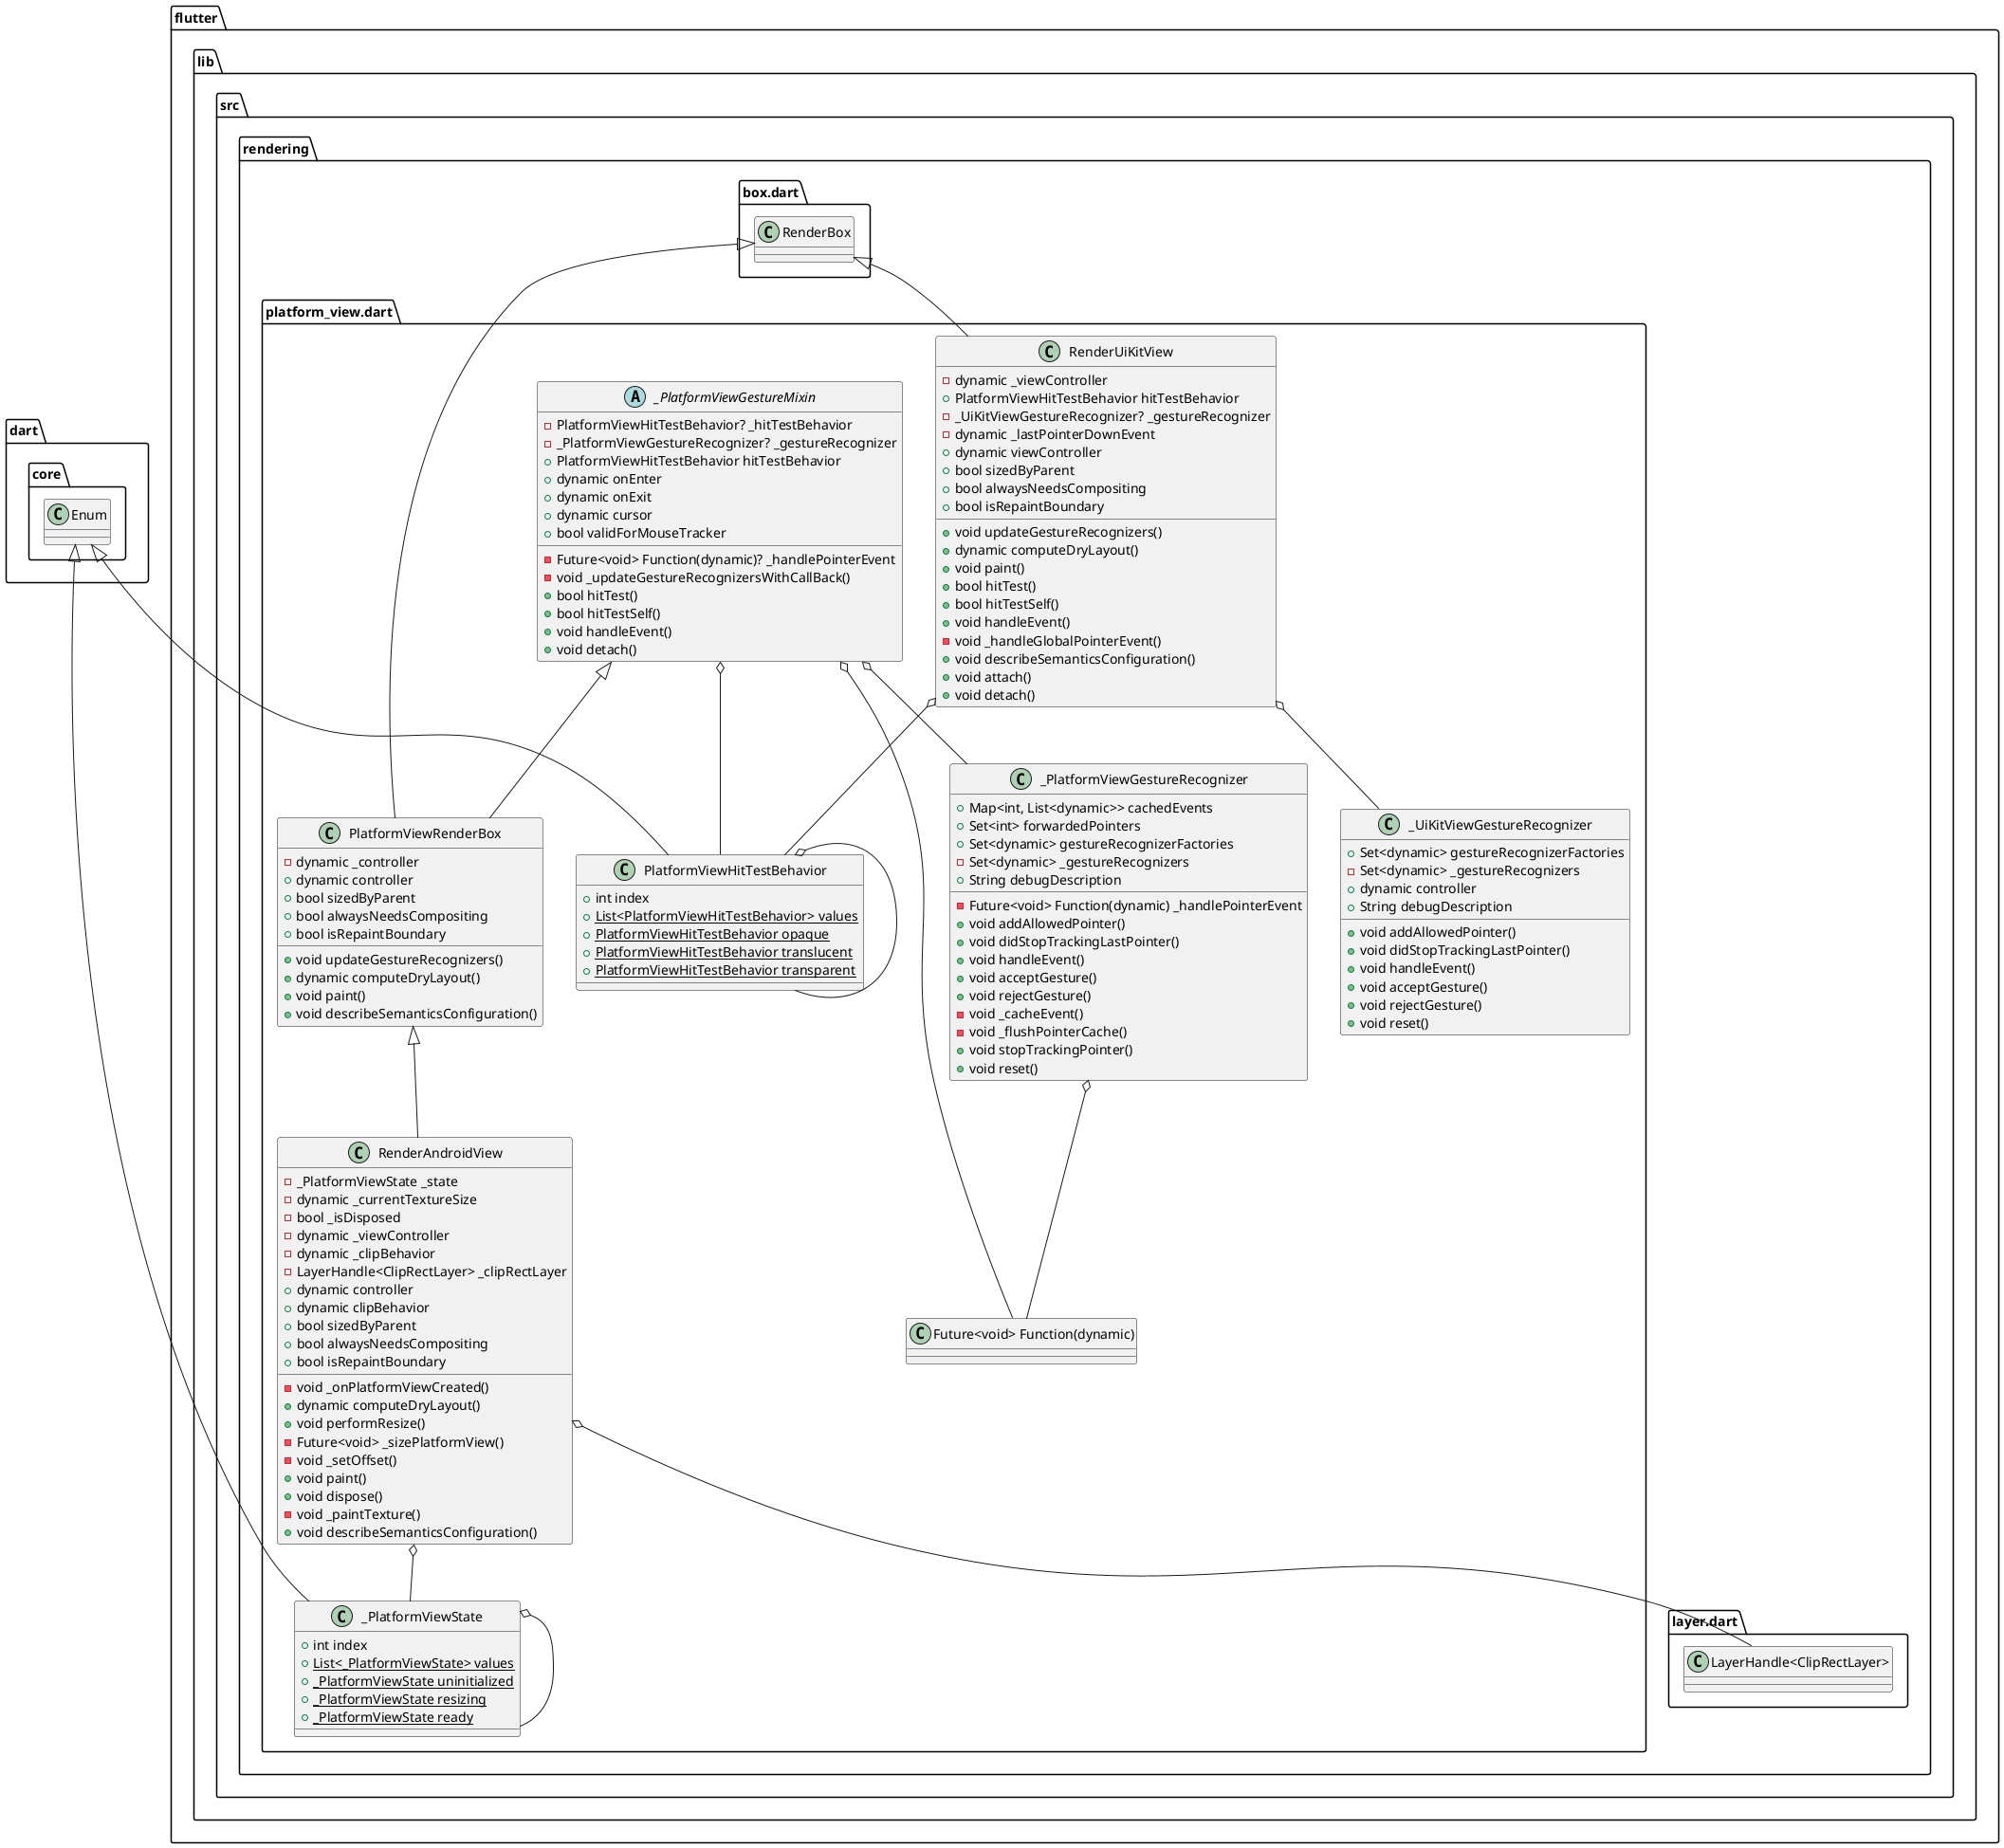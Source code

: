 @startuml
set namespaceSeparator ::

class "flutter::lib::src::rendering::platform_view.dart::RenderAndroidView" {
  -_PlatformViewState _state
  -dynamic _currentTextureSize
  -bool _isDisposed
  -dynamic _viewController
  -dynamic _clipBehavior
  -LayerHandle<ClipRectLayer> _clipRectLayer
  +dynamic controller
  +dynamic clipBehavior
  +bool sizedByParent
  +bool alwaysNeedsCompositing
  +bool isRepaintBoundary
  -void _onPlatformViewCreated()
  +dynamic computeDryLayout()
  +void performResize()
  -Future<void> _sizePlatformView()
  -void _setOffset()
  +void paint()
  +void dispose()
  -void _paintTexture()
  +void describeSemanticsConfiguration()
}

"flutter::lib::src::rendering::platform_view.dart::RenderAndroidView" o-- "flutter::lib::src::rendering::platform_view.dart::_PlatformViewState"
"flutter::lib::src::rendering::platform_view.dart::RenderAndroidView" o-- "flutter::lib::src::rendering::layer.dart::LayerHandle<ClipRectLayer>"
"flutter::lib::src::rendering::platform_view.dart::PlatformViewRenderBox" <|-- "flutter::lib::src::rendering::platform_view.dart::RenderAndroidView"

class "flutter::lib::src::rendering::platform_view.dart::RenderUiKitView" {
  -dynamic _viewController
  +PlatformViewHitTestBehavior hitTestBehavior
  -_UiKitViewGestureRecognizer? _gestureRecognizer
  -dynamic _lastPointerDownEvent
  +dynamic viewController
  +bool sizedByParent
  +bool alwaysNeedsCompositing
  +bool isRepaintBoundary
  +void updateGestureRecognizers()
  +dynamic computeDryLayout()
  +void paint()
  +bool hitTest()
  +bool hitTestSelf()
  +void handleEvent()
  -void _handleGlobalPointerEvent()
  +void describeSemanticsConfiguration()
  +void attach()
  +void detach()
}

"flutter::lib::src::rendering::platform_view.dart::RenderUiKitView" o-- "flutter::lib::src::rendering::platform_view.dart::PlatformViewHitTestBehavior"
"flutter::lib::src::rendering::platform_view.dart::RenderUiKitView" o-- "flutter::lib::src::rendering::platform_view.dart::_UiKitViewGestureRecognizer"
"flutter::lib::src::rendering::box.dart::RenderBox" <|-- "flutter::lib::src::rendering::platform_view.dart::RenderUiKitView"

class "flutter::lib::src::rendering::platform_view.dart::_UiKitViewGestureRecognizer" {
  +Set<dynamic> gestureRecognizerFactories
  -Set<dynamic> _gestureRecognizers
  +dynamic controller
  +String debugDescription
  +void addAllowedPointer()
  +void didStopTrackingLastPointer()
  +void handleEvent()
  +void acceptGesture()
  +void rejectGesture()
  +void reset()
}

class "flutter::lib::src::rendering::platform_view.dart::_PlatformViewGestureRecognizer" {
  -Future<void> Function(dynamic) _handlePointerEvent
  +Map<int, List<dynamic>> cachedEvents
  +Set<int> forwardedPointers
  +Set<dynamic> gestureRecognizerFactories
  -Set<dynamic> _gestureRecognizers
  +String debugDescription
  +void addAllowedPointer()
  +void didStopTrackingLastPointer()
  +void handleEvent()
  +void acceptGesture()
  +void rejectGesture()
  -void _cacheEvent()
  -void _flushPointerCache()
  +void stopTrackingPointer()
  +void reset()
}

"flutter::lib::src::rendering::platform_view.dart::_PlatformViewGestureRecognizer" o-- "flutter::lib::src::rendering::platform_view.dart::Future<void> Function(dynamic)"

class "flutter::lib::src::rendering::platform_view.dart::PlatformViewRenderBox" {
  -dynamic _controller
  +dynamic controller
  +bool sizedByParent
  +bool alwaysNeedsCompositing
  +bool isRepaintBoundary
  +void updateGestureRecognizers()
  +dynamic computeDryLayout()
  +void paint()
  +void describeSemanticsConfiguration()
}

"flutter::lib::src::rendering::box.dart::RenderBox" <|-- "flutter::lib::src::rendering::platform_view.dart::PlatformViewRenderBox"
"flutter::lib::src::rendering::platform_view.dart::_PlatformViewGestureMixin" <|-- "flutter::lib::src::rendering::platform_view.dart::PlatformViewRenderBox"

class "flutter::lib::src::rendering::platform_view.dart::PlatformViewHitTestBehavior" {
  +int index
  {static} +List<PlatformViewHitTestBehavior> values
  {static} +PlatformViewHitTestBehavior opaque
  {static} +PlatformViewHitTestBehavior translucent
  {static} +PlatformViewHitTestBehavior transparent
}

"flutter::lib::src::rendering::platform_view.dart::PlatformViewHitTestBehavior" o-- "flutter::lib::src::rendering::platform_view.dart::PlatformViewHitTestBehavior"
"dart::core::Enum" <|-- "flutter::lib::src::rendering::platform_view.dart::PlatformViewHitTestBehavior"

class "flutter::lib::src::rendering::platform_view.dart::_PlatformViewState" {
  +int index
  {static} +List<_PlatformViewState> values
  {static} +_PlatformViewState uninitialized
  {static} +_PlatformViewState resizing
  {static} +_PlatformViewState ready
}

"flutter::lib::src::rendering::platform_view.dart::_PlatformViewState" o-- "flutter::lib::src::rendering::platform_view.dart::_PlatformViewState"
"dart::core::Enum" <|-- "flutter::lib::src::rendering::platform_view.dart::_PlatformViewState"

abstract class "flutter::lib::src::rendering::platform_view.dart::_PlatformViewGestureMixin" {
  -PlatformViewHitTestBehavior? _hitTestBehavior
  -Future<void> Function(dynamic)? _handlePointerEvent
  -_PlatformViewGestureRecognizer? _gestureRecognizer
  +PlatformViewHitTestBehavior hitTestBehavior
  +dynamic onEnter
  +dynamic onExit
  +dynamic cursor
  +bool validForMouseTracker
  -void _updateGestureRecognizersWithCallBack()
  +bool hitTest()
  +bool hitTestSelf()
  +void handleEvent()
  +void detach()
}

"flutter::lib::src::rendering::platform_view.dart::_PlatformViewGestureMixin" o-- "flutter::lib::src::rendering::platform_view.dart::PlatformViewHitTestBehavior"
"flutter::lib::src::rendering::platform_view.dart::_PlatformViewGestureMixin" o-- "flutter::lib::src::rendering::platform_view.dart::Future<void> Function(dynamic)"
"flutter::lib::src::rendering::platform_view.dart::_PlatformViewGestureMixin" o-- "flutter::lib::src::rendering::platform_view.dart::_PlatformViewGestureRecognizer"


@enduml
